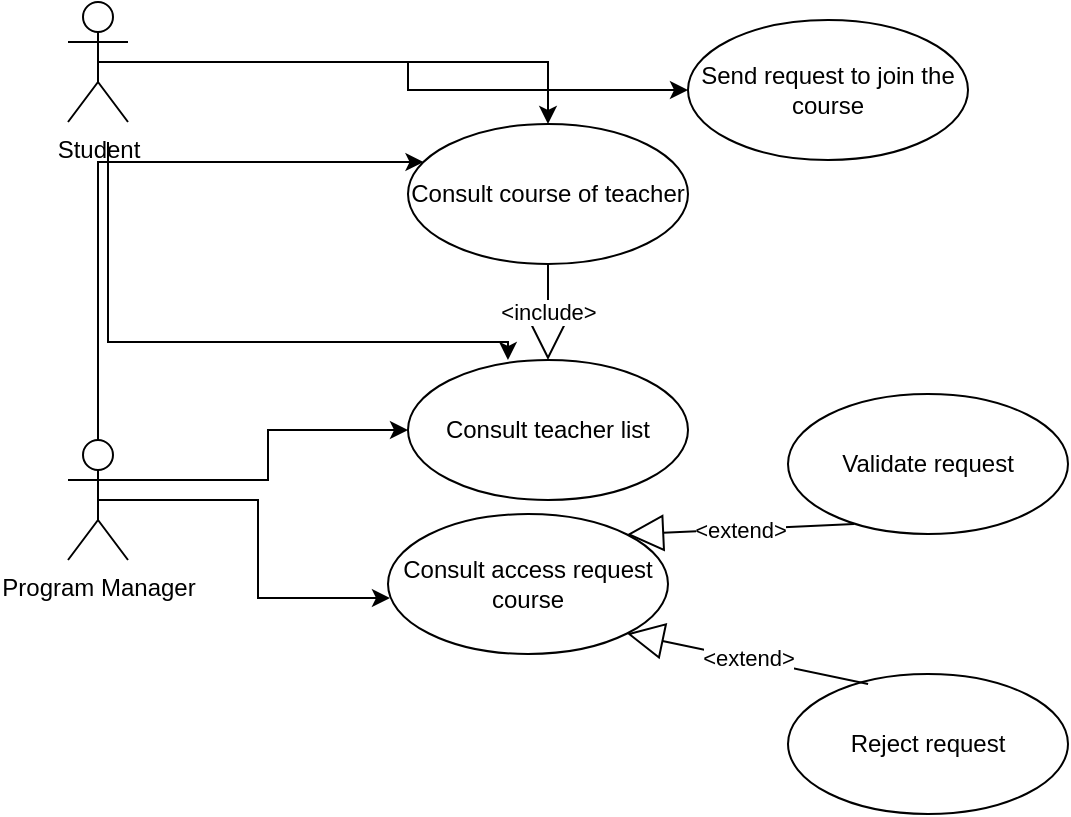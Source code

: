 <mxfile version="28.1.0">
  <diagram name="Page-1" id="LY0AxK4GpgE67kxoORs5">
    <mxGraphModel dx="872" dy="495" grid="1" gridSize="10" guides="1" tooltips="1" connect="1" arrows="1" fold="1" page="1" pageScale="1" pageWidth="827" pageHeight="1169" math="0" shadow="0">
      <root>
        <mxCell id="0" />
        <mxCell id="1" parent="0" />
        <mxCell id="c0alFLCfjklXD5EnLxW_-1" value="Validate request" style="ellipse;whiteSpace=wrap;html=1;" parent="1" vertex="1">
          <mxGeometry x="420" y="396" width="140" height="70" as="geometry" />
        </mxCell>
        <mxCell id="c0alFLCfjklXD5EnLxW_-2" value="Reject request" style="ellipse;whiteSpace=wrap;html=1;" parent="1" vertex="1">
          <mxGeometry x="420" y="536" width="140" height="70" as="geometry" />
        </mxCell>
        <mxCell id="c0alFLCfjklXD5EnLxW_-3" value="Consult access request course" style="ellipse;whiteSpace=wrap;html=1;" parent="1" vertex="1">
          <mxGeometry x="220" y="456" width="140" height="70" as="geometry" />
        </mxCell>
        <mxCell id="c0alFLCfjklXD5EnLxW_-4" value="Consult course of teac&lt;span style=&quot;background-color: transparent; color: light-dark(rgb(0, 0, 0), rgb(255, 255, 255));&quot;&gt;her&lt;/span&gt;" style="ellipse;whiteSpace=wrap;html=1;" parent="1" vertex="1">
          <mxGeometry x="230" y="261" width="140" height="70" as="geometry" />
        </mxCell>
        <mxCell id="c0alFLCfjklXD5EnLxW_-5" value="Consult teacher list" style="ellipse;whiteSpace=wrap;html=1;" parent="1" vertex="1">
          <mxGeometry x="230" y="379" width="140" height="70" as="geometry" />
        </mxCell>
        <mxCell id="H0Zsa2ntBKGtl11hlLPV-1" value="Send request to join the course" style="ellipse;whiteSpace=wrap;html=1;" vertex="1" parent="1">
          <mxGeometry x="370" y="209" width="140" height="70" as="geometry" />
        </mxCell>
        <mxCell id="H0Zsa2ntBKGtl11hlLPV-4" style="edgeStyle=orthogonalEdgeStyle;rounded=0;orthogonalLoop=1;jettySize=auto;html=1;exitX=0.5;exitY=0.5;exitDx=0;exitDy=0;exitPerimeter=0;" edge="1" parent="1" source="H0Zsa2ntBKGtl11hlLPV-2" target="c0alFLCfjklXD5EnLxW_-4">
          <mxGeometry relative="1" as="geometry" />
        </mxCell>
        <mxCell id="H0Zsa2ntBKGtl11hlLPV-6" style="edgeStyle=orthogonalEdgeStyle;rounded=0;orthogonalLoop=1;jettySize=auto;html=1;exitX=0.5;exitY=0.5;exitDx=0;exitDy=0;exitPerimeter=0;entryX=0;entryY=0.5;entryDx=0;entryDy=0;" edge="1" parent="1" source="H0Zsa2ntBKGtl11hlLPV-2" target="H0Zsa2ntBKGtl11hlLPV-1">
          <mxGeometry relative="1" as="geometry" />
        </mxCell>
        <mxCell id="H0Zsa2ntBKGtl11hlLPV-12" style="edgeStyle=orthogonalEdgeStyle;rounded=0;orthogonalLoop=1;jettySize=auto;html=1;entryX=0.357;entryY=0;entryDx=0;entryDy=0;entryPerimeter=0;" edge="1" parent="1" target="c0alFLCfjklXD5EnLxW_-5">
          <mxGeometry relative="1" as="geometry">
            <mxPoint x="80" y="270" as="sourcePoint" />
            <mxPoint x="310" y="410" as="targetPoint" />
            <Array as="points">
              <mxPoint x="80" y="370" />
              <mxPoint x="280" y="370" />
            </Array>
          </mxGeometry>
        </mxCell>
        <mxCell id="H0Zsa2ntBKGtl11hlLPV-2" value="Student" style="shape=umlActor;verticalLabelPosition=bottom;verticalAlign=top;html=1;" vertex="1" parent="1">
          <mxGeometry x="60" y="200" width="30" height="60" as="geometry" />
        </mxCell>
        <mxCell id="H0Zsa2ntBKGtl11hlLPV-5" style="edgeStyle=orthogonalEdgeStyle;rounded=0;orthogonalLoop=1;jettySize=auto;html=1;exitX=0.5;exitY=0.5;exitDx=0;exitDy=0;exitPerimeter=0;" edge="1" parent="1" source="H0Zsa2ntBKGtl11hlLPV-3" target="c0alFLCfjklXD5EnLxW_-4">
          <mxGeometry relative="1" as="geometry">
            <Array as="points">
              <mxPoint x="75" y="280" />
              <mxPoint x="290" y="280" />
            </Array>
          </mxGeometry>
        </mxCell>
        <mxCell id="H0Zsa2ntBKGtl11hlLPV-11" style="edgeStyle=orthogonalEdgeStyle;rounded=0;orthogonalLoop=1;jettySize=auto;html=1;exitX=1;exitY=0.333;exitDx=0;exitDy=0;exitPerimeter=0;" edge="1" parent="1" source="H0Zsa2ntBKGtl11hlLPV-3" target="c0alFLCfjklXD5EnLxW_-5">
          <mxGeometry relative="1" as="geometry" />
        </mxCell>
        <mxCell id="H0Zsa2ntBKGtl11hlLPV-3" value="Program M&lt;span style=&quot;background-color: transparent; color: light-dark(rgb(0, 0, 0), rgb(255, 255, 255));&quot;&gt;anager&lt;/span&gt;" style="shape=umlActor;verticalLabelPosition=bottom;verticalAlign=top;html=1;" vertex="1" parent="1">
          <mxGeometry x="60" y="419" width="30" height="60" as="geometry" />
        </mxCell>
        <mxCell id="H0Zsa2ntBKGtl11hlLPV-8" style="edgeStyle=orthogonalEdgeStyle;rounded=0;orthogonalLoop=1;jettySize=auto;html=1;exitX=0.5;exitY=0.5;exitDx=0;exitDy=0;exitPerimeter=0;entryX=0.007;entryY=0.6;entryDx=0;entryDy=0;entryPerimeter=0;" edge="1" parent="1" source="H0Zsa2ntBKGtl11hlLPV-3" target="c0alFLCfjklXD5EnLxW_-3">
          <mxGeometry relative="1" as="geometry" />
        </mxCell>
        <mxCell id="H0Zsa2ntBKGtl11hlLPV-9" value="&amp;lt;extend&amp;gt;" style="endArrow=block;endSize=16;endFill=0;html=1;rounded=0;exitX=0.236;exitY=0.929;exitDx=0;exitDy=0;exitPerimeter=0;entryX=1;entryY=0;entryDx=0;entryDy=0;" edge="1" parent="1" source="c0alFLCfjklXD5EnLxW_-1" target="c0alFLCfjklXD5EnLxW_-3">
          <mxGeometry width="160" relative="1" as="geometry">
            <mxPoint x="330" y="416" as="sourcePoint" />
            <mxPoint x="490" y="416" as="targetPoint" />
          </mxGeometry>
        </mxCell>
        <mxCell id="H0Zsa2ntBKGtl11hlLPV-10" value="&amp;lt;extend&amp;gt;" style="endArrow=block;endSize=16;endFill=0;html=1;rounded=0;entryX=1;entryY=1;entryDx=0;entryDy=0;exitX=0.286;exitY=0.071;exitDx=0;exitDy=0;exitPerimeter=0;" edge="1" parent="1" source="c0alFLCfjklXD5EnLxW_-2" target="c0alFLCfjklXD5EnLxW_-3">
          <mxGeometry width="160" relative="1" as="geometry">
            <mxPoint x="456" y="536" as="sourcePoint" />
            <mxPoint x="490" y="446" as="targetPoint" />
          </mxGeometry>
        </mxCell>
        <mxCell id="H0Zsa2ntBKGtl11hlLPV-13" value="&amp;lt;include&amp;gt;" style="endArrow=block;endSize=16;endFill=0;html=1;rounded=0;" edge="1" parent="1" source="c0alFLCfjklXD5EnLxW_-4" target="c0alFLCfjklXD5EnLxW_-5">
          <mxGeometry width="160" relative="1" as="geometry">
            <mxPoint x="330" y="410" as="sourcePoint" />
            <mxPoint x="490" y="410" as="targetPoint" />
          </mxGeometry>
        </mxCell>
      </root>
    </mxGraphModel>
  </diagram>
</mxfile>
